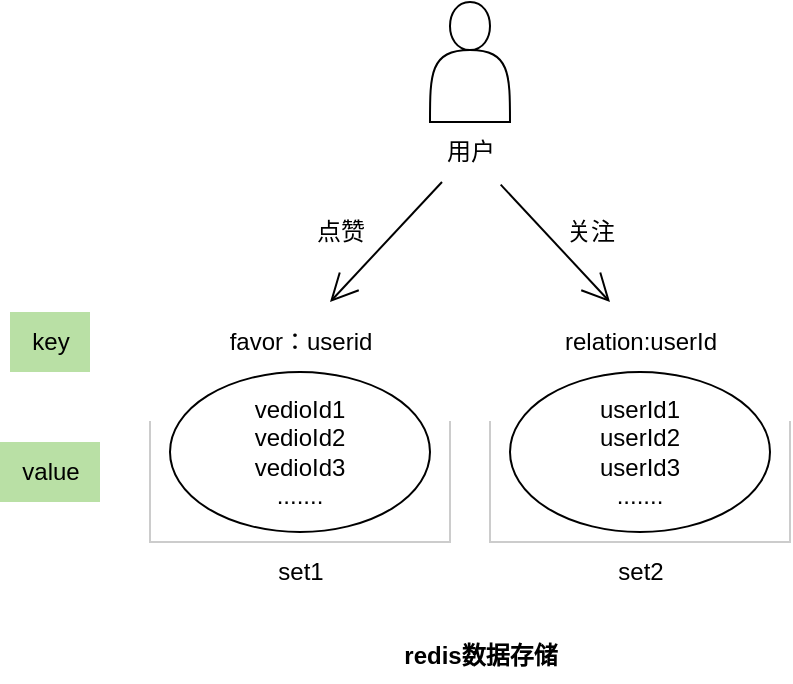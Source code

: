 <mxfile version="20.5.1" type="github"><diagram id="MlO7Fw37ffPz-O5Ps0e2" name="第 1 页"><mxGraphModel dx="942" dy="674" grid="0" gridSize="10" guides="1" tooltips="1" connect="1" arrows="1" fold="1" page="0" pageScale="1" pageWidth="827" pageHeight="1169" math="0" shadow="0"><root><mxCell id="0"/><mxCell id="1" parent="0"/><mxCell id="ueIsiDiUCpNZqRaT-Epw-7" value="" style="shape=actor;whiteSpace=wrap;html=1;" vertex="1" parent="1"><mxGeometry x="330" y="50" width="40" height="60" as="geometry"/></mxCell><mxCell id="ueIsiDiUCpNZqRaT-Epw-8" value="用户" style="text;html=1;align=center;verticalAlign=middle;resizable=0;points=[];autosize=1;strokeColor=none;fillColor=none;" vertex="1" parent="1"><mxGeometry x="325" y="110" width="50" height="30" as="geometry"/></mxCell><mxCell id="ueIsiDiUCpNZqRaT-Epw-11" value="" style="endArrow=open;endFill=1;endSize=12;html=1;rounded=0;" edge="1" parent="1" source="ueIsiDiUCpNZqRaT-Epw-8"><mxGeometry width="160" relative="1" as="geometry"><mxPoint x="400" y="350" as="sourcePoint"/><mxPoint x="280" y="200" as="targetPoint"/></mxGeometry></mxCell><mxCell id="ueIsiDiUCpNZqRaT-Epw-12" value="favor：userid" style="text;html=1;align=center;verticalAlign=middle;resizable=0;points=[];autosize=1;strokeColor=none;fillColor=none;" vertex="1" parent="1"><mxGeometry x="220" y="205" width="90" height="30" as="geometry"/></mxCell><mxCell id="ueIsiDiUCpNZqRaT-Epw-13" value="vedioId1&lt;br&gt;vedioId2&lt;br&gt;vedioId3&lt;br&gt;......." style="ellipse;whiteSpace=wrap;html=1;" vertex="1" parent="1"><mxGeometry x="200" y="235" width="130" height="80" as="geometry"/></mxCell><mxCell id="ueIsiDiUCpNZqRaT-Epw-14" value="relation:userId" style="text;html=1;align=center;verticalAlign=middle;resizable=0;points=[];autosize=1;strokeColor=none;fillColor=none;" vertex="1" parent="1"><mxGeometry x="385" y="205" width="100" height="30" as="geometry"/></mxCell><mxCell id="ueIsiDiUCpNZqRaT-Epw-16" value="userId1&lt;br&gt;userId2&lt;br&gt;userId3&lt;br&gt;......." style="ellipse;whiteSpace=wrap;html=1;" vertex="1" parent="1"><mxGeometry x="370" y="235" width="130" height="80" as="geometry"/></mxCell><mxCell id="ueIsiDiUCpNZqRaT-Epw-17" value="" style="endArrow=open;endFill=1;endSize=12;html=1;rounded=0;exitX=0.807;exitY=1.044;exitDx=0;exitDy=0;exitPerimeter=0;" edge="1" parent="1" source="ueIsiDiUCpNZqRaT-Epw-8"><mxGeometry width="160" relative="1" as="geometry"><mxPoint x="346" y="150" as="sourcePoint"/><mxPoint x="420" y="200" as="targetPoint"/></mxGeometry></mxCell><mxCell id="ueIsiDiUCpNZqRaT-Epw-20" value="key" style="text;html=1;align=center;verticalAlign=middle;resizable=0;points=[];autosize=1;strokeColor=none;fillColor=#B9E0A5;" vertex="1" parent="1"><mxGeometry x="120" y="205" width="40" height="30" as="geometry"/></mxCell><mxCell id="ueIsiDiUCpNZqRaT-Epw-21" value="value" style="text;html=1;align=center;verticalAlign=middle;resizable=0;points=[];autosize=1;strokeColor=none;fillColor=#B9E0A5;" vertex="1" parent="1"><mxGeometry x="115" y="270" width="50" height="30" as="geometry"/></mxCell><mxCell id="ueIsiDiUCpNZqRaT-Epw-24" value="&lt;b&gt;redis数据存储&lt;/b&gt;" style="text;html=1;align=center;verticalAlign=middle;resizable=0;points=[];autosize=1;strokeColor=none;fillColor=none;" vertex="1" parent="1"><mxGeometry x="307" y="364" width="95" height="26" as="geometry"/></mxCell><mxCell id="ueIsiDiUCpNZqRaT-Epw-25" value="点赞" style="text;html=1;align=center;verticalAlign=middle;resizable=0;points=[];autosize=1;strokeColor=none;fillColor=none;" vertex="1" parent="1"><mxGeometry x="260" y="150" width="50" height="30" as="geometry"/></mxCell><mxCell id="ueIsiDiUCpNZqRaT-Epw-26" value="关注" style="text;html=1;align=center;verticalAlign=middle;resizable=0;points=[];autosize=1;strokeColor=none;fillColor=none;" vertex="1" parent="1"><mxGeometry x="385" y="150" width="50" height="30" as="geometry"/></mxCell><mxCell id="ueIsiDiUCpNZqRaT-Epw-27" value="" style="shape=partialRectangle;whiteSpace=wrap;html=1;bottom=1;right=1;left=1;top=0;fillColor=none;routingCenterX=-0.5;strokeColor=#CCCCCC;" vertex="1" parent="1"><mxGeometry x="190" y="260" width="150" height="60" as="geometry"/></mxCell><mxCell id="ueIsiDiUCpNZqRaT-Epw-28" value="set1" style="text;html=1;align=center;verticalAlign=middle;resizable=0;points=[];autosize=1;strokeColor=none;fillColor=none;" vertex="1" parent="1"><mxGeometry x="240" y="320" width="50" height="30" as="geometry"/></mxCell><mxCell id="ueIsiDiUCpNZqRaT-Epw-30" value="" style="shape=partialRectangle;whiteSpace=wrap;html=1;bottom=1;right=1;left=1;top=0;fillColor=none;routingCenterX=-0.5;strokeColor=#CCCCCC;" vertex="1" parent="1"><mxGeometry x="360" y="260" width="150" height="60" as="geometry"/></mxCell><mxCell id="ueIsiDiUCpNZqRaT-Epw-31" value="set2" style="text;html=1;align=center;verticalAlign=middle;resizable=0;points=[];autosize=1;strokeColor=none;fillColor=none;" vertex="1" parent="1"><mxGeometry x="410" y="320" width="50" height="30" as="geometry"/></mxCell></root></mxGraphModel></diagram></mxfile>